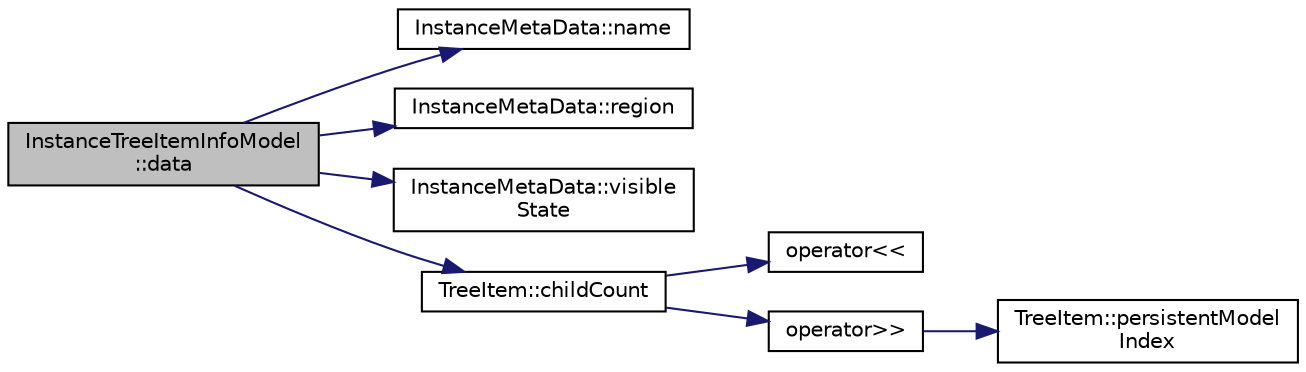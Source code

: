 digraph "InstanceTreeItemInfoModel::data"
{
  edge [fontname="Helvetica",fontsize="10",labelfontname="Helvetica",labelfontsize="10"];
  node [fontname="Helvetica",fontsize="10",shape=record];
  rankdir="LR";
  Node4 [label="InstanceTreeItemInfoModel\l::data",height=0.2,width=0.4,color="black", fillcolor="grey75", style="filled", fontcolor="black"];
  Node4 -> Node5 [color="midnightblue",fontsize="10",style="solid",fontname="Helvetica"];
  Node5 [label="InstanceMetaData::name",height=0.2,width=0.4,color="black", fillcolor="white", style="filled",URL="$class_instance_meta_data.html#aac6fe7f2491b54ed4c434f3deb4ff40c"];
  Node4 -> Node6 [color="midnightblue",fontsize="10",style="solid",fontname="Helvetica"];
  Node6 [label="InstanceMetaData::region",height=0.2,width=0.4,color="black", fillcolor="white", style="filled",URL="$class_instance_meta_data.html#a6f52821e282853110877f4815e762660"];
  Node4 -> Node7 [color="midnightblue",fontsize="10",style="solid",fontname="Helvetica"];
  Node7 [label="InstanceMetaData::visible\lState",height=0.2,width=0.4,color="black", fillcolor="white", style="filled",URL="$class_instance_meta_data.html#a1e701b2297fb55dd5b249997f54a54a7"];
  Node4 -> Node8 [color="midnightblue",fontsize="10",style="solid",fontname="Helvetica"];
  Node8 [label="TreeItem::childCount",height=0.2,width=0.4,color="black", fillcolor="white", style="filled",URL="$class_tree_item.html#a14551ec37f50067974fc93aa78b4b6e1"];
  Node8 -> Node9 [color="midnightblue",fontsize="10",style="solid",fontname="Helvetica"];
  Node9 [label="operator\<\<",height=0.2,width=0.4,color="black", fillcolor="white", style="filled",URL="$treeitem_8h.html#af3867168b442d1c788191d4ff5e10736"];
  Node8 -> Node10 [color="midnightblue",fontsize="10",style="solid",fontname="Helvetica"];
  Node10 [label="operator\>\>",height=0.2,width=0.4,color="black", fillcolor="white", style="filled",URL="$treeitem_8h.html#a437228530f02a7bebd73f29f411e82b0"];
  Node10 -> Node11 [color="midnightblue",fontsize="10",style="solid",fontname="Helvetica"];
  Node11 [label="TreeItem::persistentModel\lIndex",height=0.2,width=0.4,color="black", fillcolor="white", style="filled",URL="$class_tree_item.html#a6ea43f97c7dfa519633ddb10882ddc6a",tooltip="Returns the model index refers to the item in the model. "];
}
